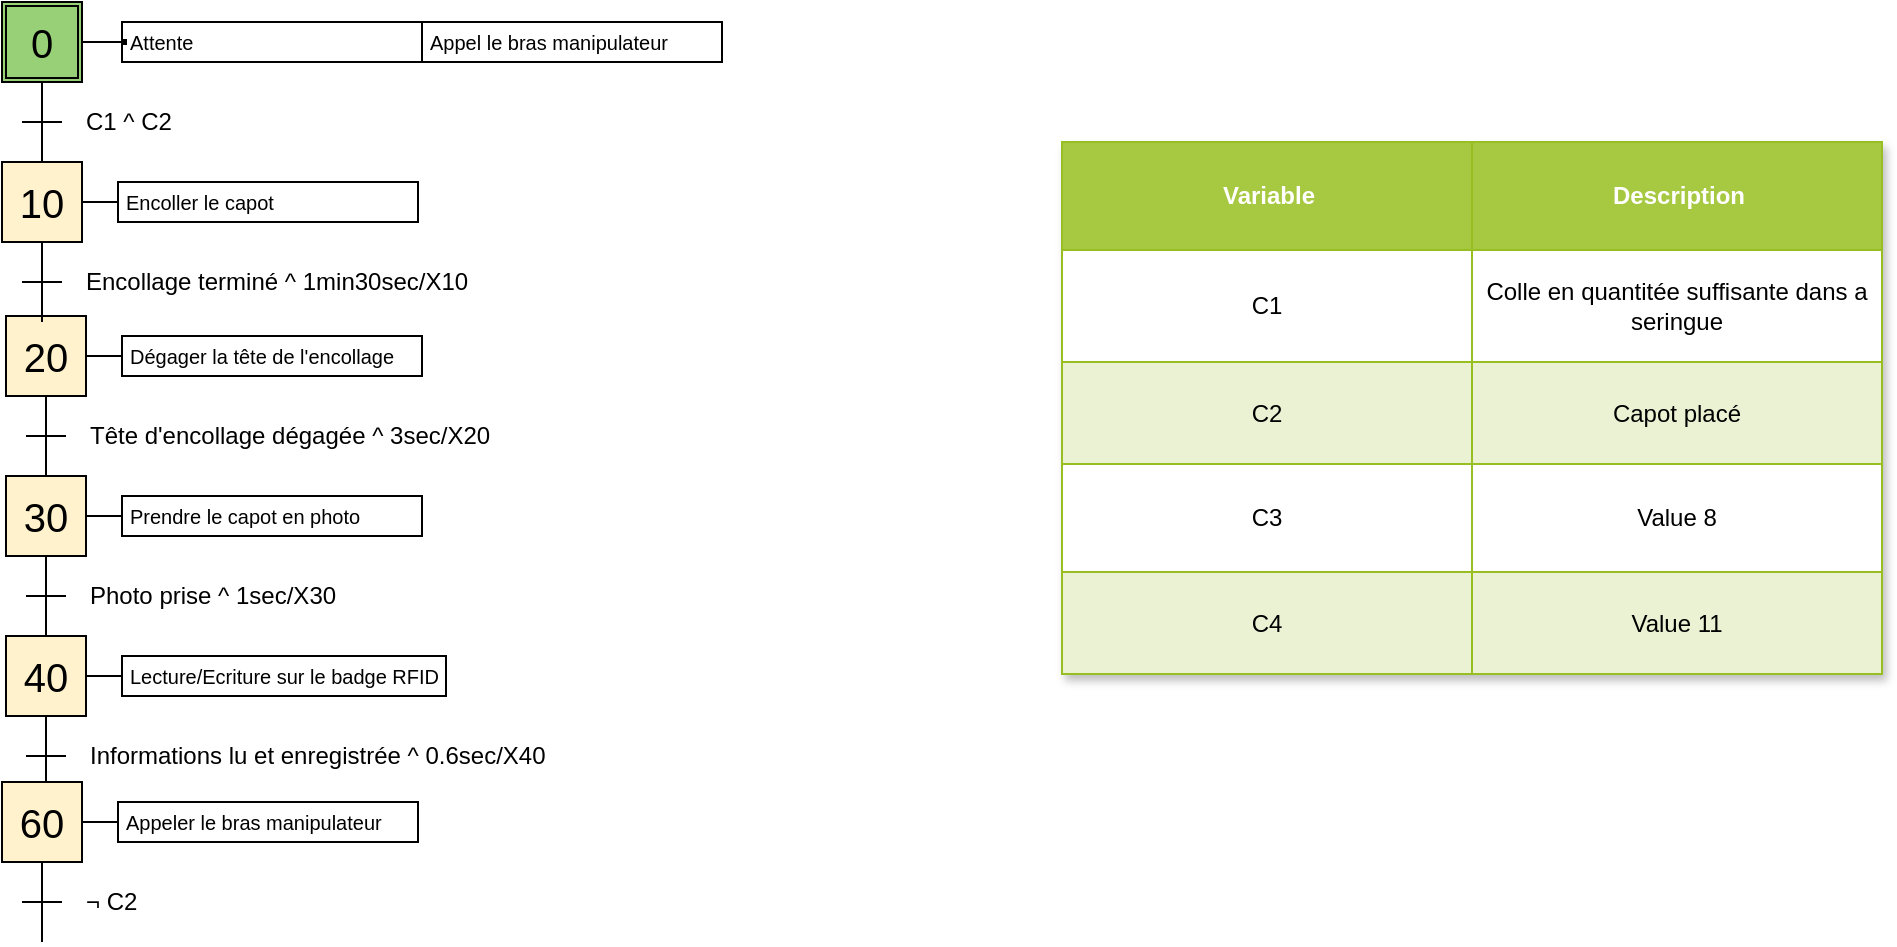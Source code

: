 <mxfile version="26.0.11">
  <diagram name="Page-1" id="wsNNgHkZyvKV6LnZdtPx">
    <mxGraphModel dx="683" dy="363" grid="1" gridSize="10" guides="1" tooltips="1" connect="1" arrows="1" fold="1" page="1" pageScale="1" pageWidth="827" pageHeight="1169" math="0" shadow="0">
      <root>
        <mxCell id="0" />
        <mxCell id="1" parent="0" />
        <mxCell id="bhH3K2stA2qOaMXiyf2e-91" value="" style="group" parent="1" vertex="1" connectable="0">
          <mxGeometry x="202" y="497" width="220" height="233" as="geometry" />
        </mxCell>
        <mxCell id="bhH3K2stA2qOaMXiyf2e-92" value="30" style="rounded=0;whiteSpace=wrap;html=1;fontSize=20;align=center;fillColor=#fff2cc;startSize=20;strokeColor=#000000;" parent="bhH3K2stA2qOaMXiyf2e-91" vertex="1">
          <mxGeometry width="40" height="40" as="geometry" />
        </mxCell>
        <mxCell id="bhH3K2stA2qOaMXiyf2e-93" value="" style="endArrow=none;html=1;fontSize=12;rounded=0;" parent="bhH3K2stA2qOaMXiyf2e-91" edge="1">
          <mxGeometry width="50" height="50" as="geometry">
            <mxPoint x="10" y="60" as="sourcePoint" />
            <mxPoint x="30" y="60" as="targetPoint" />
          </mxGeometry>
        </mxCell>
        <mxCell id="bhH3K2stA2qOaMXiyf2e-94" value="Photo prise ^ 1sec/X30" style="text;html=1;strokeColor=none;fillColor=none;align=left;verticalAlign=middle;rounded=0;fontSize=12;startSize=20;" parent="bhH3K2stA2qOaMXiyf2e-91" vertex="1">
          <mxGeometry x="40" y="50" width="40" height="20" as="geometry" />
        </mxCell>
        <mxCell id="bhH3K2stA2qOaMXiyf2e-95" style="edgeStyle=none;rounded=0;orthogonalLoop=1;jettySize=auto;html=1;exitX=0.5;exitY=1;exitDx=0;exitDy=0;endArrow=none;endFill=0;fontSize=12;" parent="bhH3K2stA2qOaMXiyf2e-91" source="bhH3K2stA2qOaMXiyf2e-92" edge="1">
          <mxGeometry as="geometry">
            <mxPoint x="20" y="80" as="targetPoint" />
          </mxGeometry>
        </mxCell>
        <mxCell id="bhH3K2stA2qOaMXiyf2e-96" style="edgeStyle=none;rounded=0;orthogonalLoop=1;jettySize=auto;html=1;exitX=1;exitY=0.5;exitDx=0;exitDy=0;fontSize=12;endArrow=none;endFill=0;entryX=0;entryY=0.5;entryDx=0;entryDy=0;" parent="bhH3K2stA2qOaMXiyf2e-91" source="bhH3K2stA2qOaMXiyf2e-92" edge="1">
          <mxGeometry as="geometry">
            <mxPoint x="58" y="20" as="targetPoint" />
          </mxGeometry>
        </mxCell>
        <mxCell id="bhH3K2stA2qOaMXiyf2e-97" value="Prendre le capot en photo" style="text;html=1;fillColor=none;align=left;verticalAlign=middle;spacingLeft=4;spacingRight=4;whiteSpace=wrap;overflow=hidden;rotatable=0;points=[[0,0.5],[1,0.5]];portConstraint=eastwest;fontSize=10;spacing=0;strokeColor=#000000;container=0;" parent="bhH3K2stA2qOaMXiyf2e-91" vertex="1">
          <mxGeometry x="58" y="10" width="150" height="20" as="geometry" />
        </mxCell>
        <mxCell id="bhH3K2stA2qOaMXiyf2e-129" value="" style="group" parent="bhH3K2stA2qOaMXiyf2e-91" vertex="1" connectable="0">
          <mxGeometry y="80" width="220" height="153" as="geometry" />
        </mxCell>
        <mxCell id="bhH3K2stA2qOaMXiyf2e-130" value="40" style="rounded=0;whiteSpace=wrap;html=1;fontSize=20;align=center;fillColor=#fff2cc;startSize=20;strokeColor=#000000;" parent="bhH3K2stA2qOaMXiyf2e-129" vertex="1">
          <mxGeometry width="40" height="40" as="geometry" />
        </mxCell>
        <mxCell id="bhH3K2stA2qOaMXiyf2e-131" value="" style="endArrow=none;html=1;fontSize=12;rounded=0;" parent="bhH3K2stA2qOaMXiyf2e-129" edge="1">
          <mxGeometry width="50" height="50" as="geometry">
            <mxPoint x="10" y="60" as="sourcePoint" />
            <mxPoint x="30" y="60" as="targetPoint" />
          </mxGeometry>
        </mxCell>
        <mxCell id="bhH3K2stA2qOaMXiyf2e-132" value="Informations lu et enregistrée ^ 0.6sec/X40" style="text;html=1;strokeColor=none;fillColor=none;align=left;verticalAlign=middle;rounded=0;fontSize=12;startSize=20;" parent="bhH3K2stA2qOaMXiyf2e-129" vertex="1">
          <mxGeometry x="40" y="50" width="40" height="20" as="geometry" />
        </mxCell>
        <mxCell id="bhH3K2stA2qOaMXiyf2e-133" style="edgeStyle=orthogonalEdgeStyle;rounded=0;orthogonalLoop=1;jettySize=auto;html=1;exitX=0.5;exitY=1;exitDx=0;exitDy=0;endArrow=none;endFill=0;fontSize=12;curved=1;" parent="bhH3K2stA2qOaMXiyf2e-129" source="bhH3K2stA2qOaMXiyf2e-130" edge="1">
          <mxGeometry as="geometry">
            <mxPoint x="20" y="80" as="targetPoint" />
          </mxGeometry>
        </mxCell>
        <mxCell id="bhH3K2stA2qOaMXiyf2e-134" style="edgeStyle=none;rounded=0;orthogonalLoop=1;jettySize=auto;html=1;exitX=1;exitY=0.5;exitDx=0;exitDy=0;fontSize=12;endArrow=none;endFill=0;entryX=0;entryY=0.5;entryDx=0;entryDy=0;" parent="bhH3K2stA2qOaMXiyf2e-129" source="bhH3K2stA2qOaMXiyf2e-130" edge="1">
          <mxGeometry as="geometry">
            <mxPoint x="58" y="20" as="targetPoint" />
          </mxGeometry>
        </mxCell>
        <mxCell id="bhH3K2stA2qOaMXiyf2e-135" value="Lecture/Ecriture sur le badge RFID" style="text;html=1;fillColor=none;align=left;verticalAlign=middle;spacingLeft=4;spacingRight=4;whiteSpace=wrap;overflow=hidden;rotatable=0;points=[[0,0.5],[1,0.5]];portConstraint=eastwest;fontSize=10;spacing=0;strokeColor=#000000;container=0;" parent="bhH3K2stA2qOaMXiyf2e-129" vertex="1">
          <mxGeometry x="58" y="10" width="162" height="20" as="geometry" />
        </mxCell>
        <mxCell id="bhH3K2stA2qOaMXiyf2e-98" value="" style="group" parent="bhH3K2stA2qOaMXiyf2e-129" vertex="1" connectable="0">
          <mxGeometry x="-2" y="73" width="210" height="80" as="geometry" />
        </mxCell>
        <mxCell id="bhH3K2stA2qOaMXiyf2e-99" value="60" style="rounded=0;whiteSpace=wrap;html=1;fontSize=20;align=center;fillColor=#fff2cc;startSize=20;strokeColor=#000000;" parent="bhH3K2stA2qOaMXiyf2e-98" vertex="1">
          <mxGeometry width="40" height="40" as="geometry" />
        </mxCell>
        <mxCell id="bhH3K2stA2qOaMXiyf2e-100" value="" style="endArrow=none;html=1;fontSize=12;rounded=0;" parent="bhH3K2stA2qOaMXiyf2e-98" edge="1">
          <mxGeometry width="50" height="50" as="geometry">
            <mxPoint x="10" y="60" as="sourcePoint" />
            <mxPoint x="30" y="60" as="targetPoint" />
          </mxGeometry>
        </mxCell>
        <mxCell id="bhH3K2stA2qOaMXiyf2e-101" value=" ¬ C2" style="text;html=1;strokeColor=none;fillColor=none;align=left;verticalAlign=middle;rounded=0;fontSize=12;startSize=20;" parent="bhH3K2stA2qOaMXiyf2e-98" vertex="1">
          <mxGeometry x="40" y="50" width="40" height="20" as="geometry" />
        </mxCell>
        <mxCell id="bhH3K2stA2qOaMXiyf2e-102" style="edgeStyle=orthogonalEdgeStyle;rounded=0;orthogonalLoop=1;jettySize=auto;html=1;exitX=0.5;exitY=1;exitDx=0;exitDy=0;endArrow=none;endFill=0;fontSize=12;curved=1;" parent="bhH3K2stA2qOaMXiyf2e-98" source="bhH3K2stA2qOaMXiyf2e-99" edge="1">
          <mxGeometry as="geometry">
            <mxPoint x="20" y="80" as="targetPoint" />
          </mxGeometry>
        </mxCell>
        <mxCell id="bhH3K2stA2qOaMXiyf2e-103" style="edgeStyle=none;rounded=0;orthogonalLoop=1;jettySize=auto;html=1;exitX=1;exitY=0.5;exitDx=0;exitDy=0;fontSize=12;endArrow=none;endFill=0;entryX=0;entryY=0.5;entryDx=0;entryDy=0;" parent="bhH3K2stA2qOaMXiyf2e-98" source="bhH3K2stA2qOaMXiyf2e-99" edge="1">
          <mxGeometry as="geometry">
            <mxPoint x="58" y="20" as="targetPoint" />
          </mxGeometry>
        </mxCell>
        <mxCell id="bhH3K2stA2qOaMXiyf2e-104" value="Appeler le bras manipulateur" style="text;html=1;fillColor=none;align=left;verticalAlign=middle;spacingLeft=4;spacingRight=4;whiteSpace=wrap;overflow=hidden;rotatable=0;points=[[0,0.5],[1,0.5]];portConstraint=eastwest;fontSize=10;spacing=0;strokeColor=#000000;container=0;" parent="bhH3K2stA2qOaMXiyf2e-98" vertex="1">
          <mxGeometry x="58" y="10" width="150" height="20" as="geometry" />
        </mxCell>
        <mxCell id="bhH3K2stA2qOaMXiyf2e-31" value="" style="group" parent="1" vertex="1" connectable="0">
          <mxGeometry x="202" y="417" width="210" height="80" as="geometry" />
        </mxCell>
        <mxCell id="bhH3K2stA2qOaMXiyf2e-32" value="20" style="rounded=0;whiteSpace=wrap;html=1;fontSize=20;align=center;fillColor=#fff2cc;startSize=20;strokeColor=#000000;" parent="bhH3K2stA2qOaMXiyf2e-31" vertex="1">
          <mxGeometry width="40" height="40" as="geometry" />
        </mxCell>
        <mxCell id="bhH3K2stA2qOaMXiyf2e-33" value="" style="endArrow=none;html=1;fontSize=12;rounded=0;" parent="bhH3K2stA2qOaMXiyf2e-31" edge="1">
          <mxGeometry width="50" height="50" as="geometry">
            <mxPoint x="10" y="60" as="sourcePoint" />
            <mxPoint x="30" y="60" as="targetPoint" />
          </mxGeometry>
        </mxCell>
        <mxCell id="bhH3K2stA2qOaMXiyf2e-34" value="Tête d&#39;encollage dégagée ^ 3sec/X20" style="text;html=1;strokeColor=none;fillColor=none;align=left;verticalAlign=middle;rounded=0;fontSize=12;startSize=20;" parent="bhH3K2stA2qOaMXiyf2e-31" vertex="1">
          <mxGeometry x="40" y="50" width="40" height="20" as="geometry" />
        </mxCell>
        <mxCell id="bhH3K2stA2qOaMXiyf2e-35" style="edgeStyle=none;rounded=0;orthogonalLoop=1;jettySize=auto;html=1;exitX=0.5;exitY=1;exitDx=0;exitDy=0;endArrow=none;endFill=0;fontSize=12;" parent="bhH3K2stA2qOaMXiyf2e-31" source="bhH3K2stA2qOaMXiyf2e-32" edge="1">
          <mxGeometry as="geometry">
            <mxPoint x="20" y="80" as="targetPoint" />
          </mxGeometry>
        </mxCell>
        <mxCell id="bhH3K2stA2qOaMXiyf2e-36" style="edgeStyle=none;rounded=0;orthogonalLoop=1;jettySize=auto;html=1;exitX=1;exitY=0.5;exitDx=0;exitDy=0;fontSize=12;endArrow=none;endFill=0;entryX=0;entryY=0.5;entryDx=0;entryDy=0;" parent="bhH3K2stA2qOaMXiyf2e-31" source="bhH3K2stA2qOaMXiyf2e-32" edge="1">
          <mxGeometry as="geometry">
            <mxPoint x="58" y="20" as="targetPoint" />
          </mxGeometry>
        </mxCell>
        <mxCell id="bhH3K2stA2qOaMXiyf2e-37" value="Dégager la tête de l&#39;encollage" style="text;html=1;fillColor=none;align=left;verticalAlign=middle;spacingLeft=4;spacingRight=4;whiteSpace=wrap;overflow=hidden;rotatable=0;points=[[0,0.5],[1,0.5]];portConstraint=eastwest;fontSize=10;spacing=0;strokeColor=#000000;container=0;" parent="bhH3K2stA2qOaMXiyf2e-31" vertex="1">
          <mxGeometry x="58" y="10" width="150" height="20" as="geometry" />
        </mxCell>
        <mxCell id="bhH3K2stA2qOaMXiyf2e-144" value="" style="group" parent="1" vertex="1" connectable="0">
          <mxGeometry x="200" y="340" width="208" height="80" as="geometry" />
        </mxCell>
        <mxCell id="bhH3K2stA2qOaMXiyf2e-145" value="10" style="rounded=0;whiteSpace=wrap;html=1;fontSize=20;align=center;fillColor=#fff2cc;startSize=20;strokeColor=#000000;" parent="bhH3K2stA2qOaMXiyf2e-144" vertex="1">
          <mxGeometry width="40" height="40" as="geometry" />
        </mxCell>
        <mxCell id="bhH3K2stA2qOaMXiyf2e-146" value="" style="endArrow=none;html=1;fontSize=12;rounded=0;" parent="bhH3K2stA2qOaMXiyf2e-144" edge="1">
          <mxGeometry x="252" y="310" width="50" height="50" as="geometry">
            <mxPoint x="10" y="60" as="sourcePoint" />
            <mxPoint x="30" y="60" as="targetPoint" />
          </mxGeometry>
        </mxCell>
        <mxCell id="bhH3K2stA2qOaMXiyf2e-147" value="Encollage terminé ^ 1min30sec/X10" style="text;html=1;strokeColor=none;fillColor=none;align=left;verticalAlign=middle;rounded=0;fontSize=12;startSize=20;" parent="bhH3K2stA2qOaMXiyf2e-144" vertex="1">
          <mxGeometry x="40" y="50" width="80" height="20" as="geometry" />
        </mxCell>
        <mxCell id="bhH3K2stA2qOaMXiyf2e-148" style="edgeStyle=none;rounded=0;orthogonalLoop=1;jettySize=auto;html=1;exitX=0.5;exitY=1;exitDx=0;exitDy=0;endArrow=none;endFill=0;fontSize=12;" parent="bhH3K2stA2qOaMXiyf2e-144" source="bhH3K2stA2qOaMXiyf2e-145" edge="1">
          <mxGeometry x="252" y="310" as="geometry">
            <mxPoint x="20" y="80" as="targetPoint" />
          </mxGeometry>
        </mxCell>
        <mxCell id="bhH3K2stA2qOaMXiyf2e-149" style="edgeStyle=none;rounded=0;orthogonalLoop=1;jettySize=auto;html=1;exitX=1;exitY=0.5;exitDx=0;exitDy=0;fontSize=12;endArrow=none;endFill=0;entryX=0;entryY=0.5;entryDx=0;entryDy=0;" parent="bhH3K2stA2qOaMXiyf2e-144" source="bhH3K2stA2qOaMXiyf2e-145" edge="1">
          <mxGeometry x="252" y="310" as="geometry">
            <mxPoint x="58" y="20" as="targetPoint" />
          </mxGeometry>
        </mxCell>
        <mxCell id="bhH3K2stA2qOaMXiyf2e-150" value="Encoller le capot" style="text;html=1;fillColor=none;align=left;verticalAlign=middle;spacingLeft=4;spacingRight=4;whiteSpace=wrap;overflow=hidden;rotatable=0;points=[[0,0.5],[1,0.5]];portConstraint=eastwest;fontSize=10;spacing=0;strokeColor=#000000;container=0;" parent="bhH3K2stA2qOaMXiyf2e-144" vertex="1">
          <mxGeometry x="58" y="10" width="150" height="20" as="geometry" />
        </mxCell>
        <mxCell id="bhH3K2stA2qOaMXiyf2e-154" value="" style="group" parent="1" vertex="1" connectable="0">
          <mxGeometry x="250" y="270" width="364" height="80" as="geometry" />
        </mxCell>
        <mxCell id="bhH3K2stA2qOaMXiyf2e-67" value="" style="group" parent="bhH3K2stA2qOaMXiyf2e-154" vertex="1" connectable="0">
          <mxGeometry x="-50" y="-10" width="212" height="80" as="geometry" />
        </mxCell>
        <mxCell id="bhH3K2stA2qOaMXiyf2e-68" value="" style="rounded=0;whiteSpace=wrap;html=1;fontSize=20;align=center;fillColor=#97D077;container=0;" parent="bhH3K2stA2qOaMXiyf2e-67" vertex="1">
          <mxGeometry width="40" height="40" as="geometry" />
        </mxCell>
        <mxCell id="bhH3K2stA2qOaMXiyf2e-69" value="0" style="rounded=0;whiteSpace=wrap;html=1;fontSize=20;align=center;gradientColor=#97d077;fillColor=none;imageWidth=20;imageHeight=20;container=0;" parent="bhH3K2stA2qOaMXiyf2e-67" vertex="1">
          <mxGeometry x="2" y="2" width="36" height="36" as="geometry" />
        </mxCell>
        <mxCell id="bhH3K2stA2qOaMXiyf2e-70" value="" style="endArrow=none;html=1;fontSize=12;rounded=0;" parent="bhH3K2stA2qOaMXiyf2e-67" edge="1">
          <mxGeometry width="50" height="50" as="geometry">
            <mxPoint x="10" y="60" as="sourcePoint" />
            <mxPoint x="30" y="60" as="targetPoint" />
          </mxGeometry>
        </mxCell>
        <mxCell id="bhH3K2stA2qOaMXiyf2e-71" value="C1 ^ C2" style="text;html=1;strokeColor=none;fillColor=none;align=left;verticalAlign=middle;rounded=0;fontSize=12;container=0;" parent="bhH3K2stA2qOaMXiyf2e-67" vertex="1">
          <mxGeometry x="40" y="50" width="40" height="20" as="geometry" />
        </mxCell>
        <mxCell id="bhH3K2stA2qOaMXiyf2e-72" style="edgeStyle=none;rounded=0;orthogonalLoop=1;jettySize=auto;html=1;exitX=0.5;exitY=1;exitDx=0;exitDy=0;endArrow=none;endFill=0;fontSize=12;" parent="bhH3K2stA2qOaMXiyf2e-67" source="bhH3K2stA2qOaMXiyf2e-68" edge="1">
          <mxGeometry as="geometry">
            <mxPoint x="20" y="80" as="targetPoint" />
          </mxGeometry>
        </mxCell>
        <mxCell id="bhH3K2stA2qOaMXiyf2e-73" value="" style="endArrow=none;html=1;fontSize=12;exitX=1;exitY=0.5;exitDx=0;exitDy=0;entryX=0;entryY=0.5;entryDx=0;entryDy=0;rounded=0;" parent="bhH3K2stA2qOaMXiyf2e-67" source="bhH3K2stA2qOaMXiyf2e-68" target="bhH3K2stA2qOaMXiyf2e-78" edge="1">
          <mxGeometry x="40" y="-70" width="50" height="50" as="geometry">
            <mxPoint x="50" y="-10" as="sourcePoint" />
            <mxPoint x="50" y="20" as="targetPoint" />
          </mxGeometry>
        </mxCell>
        <mxCell id="bhH3K2stA2qOaMXiyf2e-74" value="" style="group" parent="bhH3K2stA2qOaMXiyf2e-67" vertex="1" connectable="0">
          <mxGeometry x="60" y="10" width="152" height="51" as="geometry" />
        </mxCell>
        <mxCell id="bhH3K2stA2qOaMXiyf2e-78" value="" style="rounded=0;whiteSpace=wrap;html=1;startSize=20;strokeColor=#000000;strokeWidth=1;fillColor=#000000;" parent="bhH3K2stA2qOaMXiyf2e-74" vertex="1">
          <mxGeometry y="9" width="2" height="2" as="geometry" />
        </mxCell>
        <mxCell id="bhH3K2stA2qOaMXiyf2e-193" value="" style="group" parent="bhH3K2stA2qOaMXiyf2e-74" vertex="1" connectable="0">
          <mxGeometry width="152" height="40" as="geometry" />
        </mxCell>
        <mxCell id="bhH3K2stA2qOaMXiyf2e-194" value="" style="rounded=0;whiteSpace=wrap;html=1;startSize=20;strokeColor=#000000;strokeWidth=1;fillColor=#000000;" parent="bhH3K2stA2qOaMXiyf2e-193" vertex="1">
          <mxGeometry y="9" width="2" height="2" as="geometry" />
        </mxCell>
        <mxCell id="bhH3K2stA2qOaMXiyf2e-195" value="Attente" style="text;html=1;fillColor=none;align=left;verticalAlign=middle;spacingLeft=4;spacingRight=4;whiteSpace=wrap;overflow=hidden;rotatable=0;points=[[0,0.5],[1,0.5]];portConstraint=eastwest;fontSize=10;spacing=0;strokeColor=#000000;container=0;" parent="bhH3K2stA2qOaMXiyf2e-193" vertex="1">
          <mxGeometry width="150" height="20" as="geometry" />
        </mxCell>
        <mxCell id="bhH3K2stA2qOaMXiyf2e-79" value="Appel le bras manipulateur" style="text;html=1;fillColor=none;align=left;verticalAlign=middle;spacingLeft=4;spacingRight=4;whiteSpace=wrap;overflow=hidden;rotatable=0;points=[[0,0.5],[1,0.5]];portConstraint=eastwest;fontSize=10;spacing=0;strokeColor=#000000;container=0;" parent="bhH3K2stA2qOaMXiyf2e-154" vertex="1">
          <mxGeometry x="160" width="150" height="20" as="geometry" />
        </mxCell>
        <mxCell id="bhH3K2stA2qOaMXiyf2e-235" value="Assets" style="childLayout=tableLayout;recursiveResize=0;strokeColor=#98bf21;fillColor=#A7C942;shadow=1;" parent="1" vertex="1">
          <mxGeometry x="730" y="330" width="410" height="266" as="geometry" />
        </mxCell>
        <mxCell id="bhH3K2stA2qOaMXiyf2e-236" style="shape=tableRow;horizontal=0;startSize=0;swimlaneHead=0;swimlaneBody=0;top=0;left=0;bottom=0;right=0;dropTarget=0;collapsible=0;recursiveResize=0;expand=0;fontStyle=0;strokeColor=inherit;fillColor=#ffffff;" parent="bhH3K2stA2qOaMXiyf2e-235" vertex="1">
          <mxGeometry width="410" height="54" as="geometry" />
        </mxCell>
        <mxCell id="bhH3K2stA2qOaMXiyf2e-237" value="Variable" style="connectable=0;recursiveResize=0;strokeColor=inherit;fillColor=#A7C942;align=center;fontStyle=1;fontColor=#FFFFFF;html=1;" parent="bhH3K2stA2qOaMXiyf2e-236" vertex="1">
          <mxGeometry width="205" height="54" as="geometry">
            <mxRectangle width="205" height="54" as="alternateBounds" />
          </mxGeometry>
        </mxCell>
        <mxCell id="bhH3K2stA2qOaMXiyf2e-238" value="Description" style="connectable=0;recursiveResize=0;strokeColor=inherit;fillColor=#A7C942;align=center;fontStyle=1;fontColor=#FFFFFF;html=1;" parent="bhH3K2stA2qOaMXiyf2e-236" vertex="1">
          <mxGeometry x="205" width="205" height="54" as="geometry">
            <mxRectangle width="205" height="54" as="alternateBounds" />
          </mxGeometry>
        </mxCell>
        <mxCell id="bhH3K2stA2qOaMXiyf2e-240" value="" style="shape=tableRow;horizontal=0;startSize=0;swimlaneHead=0;swimlaneBody=0;top=0;left=0;bottom=0;right=0;dropTarget=0;collapsible=0;recursiveResize=0;expand=0;fontStyle=0;strokeColor=inherit;fillColor=#ffffff;" parent="bhH3K2stA2qOaMXiyf2e-235" vertex="1">
          <mxGeometry y="54" width="410" height="56" as="geometry" />
        </mxCell>
        <mxCell id="bhH3K2stA2qOaMXiyf2e-241" value="C1" style="connectable=0;recursiveResize=0;strokeColor=inherit;fillColor=inherit;align=center;whiteSpace=wrap;html=1;" parent="bhH3K2stA2qOaMXiyf2e-240" vertex="1">
          <mxGeometry width="205" height="56" as="geometry">
            <mxRectangle width="205" height="56" as="alternateBounds" />
          </mxGeometry>
        </mxCell>
        <mxCell id="bhH3K2stA2qOaMXiyf2e-242" value="Colle en quantitée suffisante dans a seringue" style="connectable=0;recursiveResize=0;strokeColor=inherit;fillColor=inherit;align=center;whiteSpace=wrap;html=1;" parent="bhH3K2stA2qOaMXiyf2e-240" vertex="1">
          <mxGeometry x="205" width="205" height="56" as="geometry">
            <mxRectangle width="205" height="56" as="alternateBounds" />
          </mxGeometry>
        </mxCell>
        <mxCell id="bhH3K2stA2qOaMXiyf2e-244" value="" style="shape=tableRow;horizontal=0;startSize=0;swimlaneHead=0;swimlaneBody=0;top=0;left=0;bottom=0;right=0;dropTarget=0;collapsible=0;recursiveResize=0;expand=0;fontStyle=1;strokeColor=inherit;fillColor=#EAF2D3;" parent="bhH3K2stA2qOaMXiyf2e-235" vertex="1">
          <mxGeometry y="110" width="410" height="51" as="geometry" />
        </mxCell>
        <mxCell id="bhH3K2stA2qOaMXiyf2e-245" value="C2" style="connectable=0;recursiveResize=0;strokeColor=inherit;fillColor=inherit;whiteSpace=wrap;html=1;" parent="bhH3K2stA2qOaMXiyf2e-244" vertex="1">
          <mxGeometry width="205" height="51" as="geometry">
            <mxRectangle width="205" height="51" as="alternateBounds" />
          </mxGeometry>
        </mxCell>
        <mxCell id="bhH3K2stA2qOaMXiyf2e-246" value="Capot placé" style="connectable=0;recursiveResize=0;strokeColor=inherit;fillColor=inherit;whiteSpace=wrap;html=1;" parent="bhH3K2stA2qOaMXiyf2e-244" vertex="1">
          <mxGeometry x="205" width="205" height="51" as="geometry">
            <mxRectangle width="205" height="51" as="alternateBounds" />
          </mxGeometry>
        </mxCell>
        <mxCell id="bhH3K2stA2qOaMXiyf2e-248" value="" style="shape=tableRow;horizontal=0;startSize=0;swimlaneHead=0;swimlaneBody=0;top=0;left=0;bottom=0;right=0;dropTarget=0;collapsible=0;recursiveResize=0;expand=0;fontStyle=0;strokeColor=inherit;fillColor=#ffffff;" parent="bhH3K2stA2qOaMXiyf2e-235" vertex="1">
          <mxGeometry y="161" width="410" height="54" as="geometry" />
        </mxCell>
        <mxCell id="bhH3K2stA2qOaMXiyf2e-249" value="C3" style="connectable=0;recursiveResize=0;strokeColor=inherit;fillColor=inherit;fontStyle=0;align=center;whiteSpace=wrap;html=1;" parent="bhH3K2stA2qOaMXiyf2e-248" vertex="1">
          <mxGeometry width="205" height="54" as="geometry">
            <mxRectangle width="205" height="54" as="alternateBounds" />
          </mxGeometry>
        </mxCell>
        <mxCell id="bhH3K2stA2qOaMXiyf2e-250" value="Value 8" style="connectable=0;recursiveResize=0;strokeColor=inherit;fillColor=inherit;fontStyle=0;align=center;whiteSpace=wrap;html=1;" parent="bhH3K2stA2qOaMXiyf2e-248" vertex="1">
          <mxGeometry x="205" width="205" height="54" as="geometry">
            <mxRectangle width="205" height="54" as="alternateBounds" />
          </mxGeometry>
        </mxCell>
        <mxCell id="bhH3K2stA2qOaMXiyf2e-252" value="" style="shape=tableRow;horizontal=0;startSize=0;swimlaneHead=0;swimlaneBody=0;top=0;left=0;bottom=0;right=0;dropTarget=0;collapsible=0;recursiveResize=0;expand=0;fontStyle=1;strokeColor=inherit;fillColor=#EAF2D3;" parent="bhH3K2stA2qOaMXiyf2e-235" vertex="1">
          <mxGeometry y="215" width="410" height="51" as="geometry" />
        </mxCell>
        <mxCell id="bhH3K2stA2qOaMXiyf2e-253" value="C4" style="connectable=0;recursiveResize=0;strokeColor=inherit;fillColor=inherit;whiteSpace=wrap;html=1;" parent="bhH3K2stA2qOaMXiyf2e-252" vertex="1">
          <mxGeometry width="205" height="51" as="geometry">
            <mxRectangle width="205" height="51" as="alternateBounds" />
          </mxGeometry>
        </mxCell>
        <mxCell id="bhH3K2stA2qOaMXiyf2e-254" value="Value 11" style="connectable=0;recursiveResize=0;strokeColor=inherit;fillColor=inherit;whiteSpace=wrap;html=1;" parent="bhH3K2stA2qOaMXiyf2e-252" vertex="1">
          <mxGeometry x="205" width="205" height="51" as="geometry">
            <mxRectangle width="205" height="51" as="alternateBounds" />
          </mxGeometry>
        </mxCell>
      </root>
    </mxGraphModel>
  </diagram>
</mxfile>
